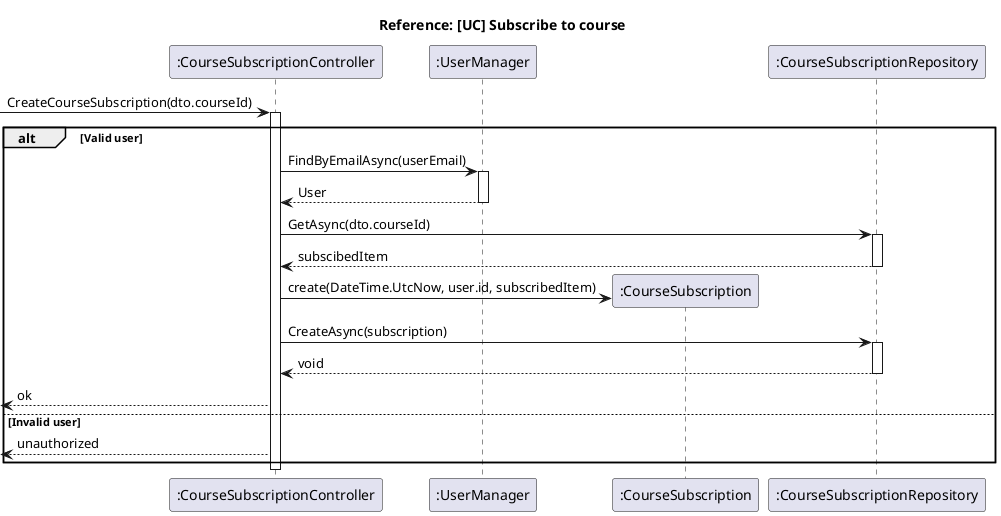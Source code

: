 @startuml Subscribe course

title Reference: [UC] Subscribe to course

participant ":CourseSubscriptionController" as controller
participant ":UserManager" as userManager
participant ":CourseSubscription" as subscription
participant ":CourseSubscriptionRepository" as courseSubsciptionRepository

-> controller: CreateCourseSubscription(dto.courseId)
activate controller

alt Valid user
    controller -> userManager: FindByEmailAsync(userEmail)
    activate userManager
    controller <-- userManager: User
    ' TO-ASK: User|null of gewoon User?
    deactivate userManager

    controller -> courseSubsciptionRepository: GetAsync(dto.courseId)
    activate courseSubsciptionRepository
    courseSubsciptionRepository --> controller: subscibedItem
    deactivate courseSubsciptionRepository
    
    controller -> subscription **: create(DateTime.UtcNow, user.id, subscribedItem)

    controller -> courseSubsciptionRepository: CreateAsync(subscription)
    activate courseSubsciptionRepository
    courseSubsciptionRepository --> controller: void
    deactivate courseSubsciptionRepository

    <-- controller: ok
else Invalid user
    <-- controller: unauthorized
end

deactivate controller

@enduml
